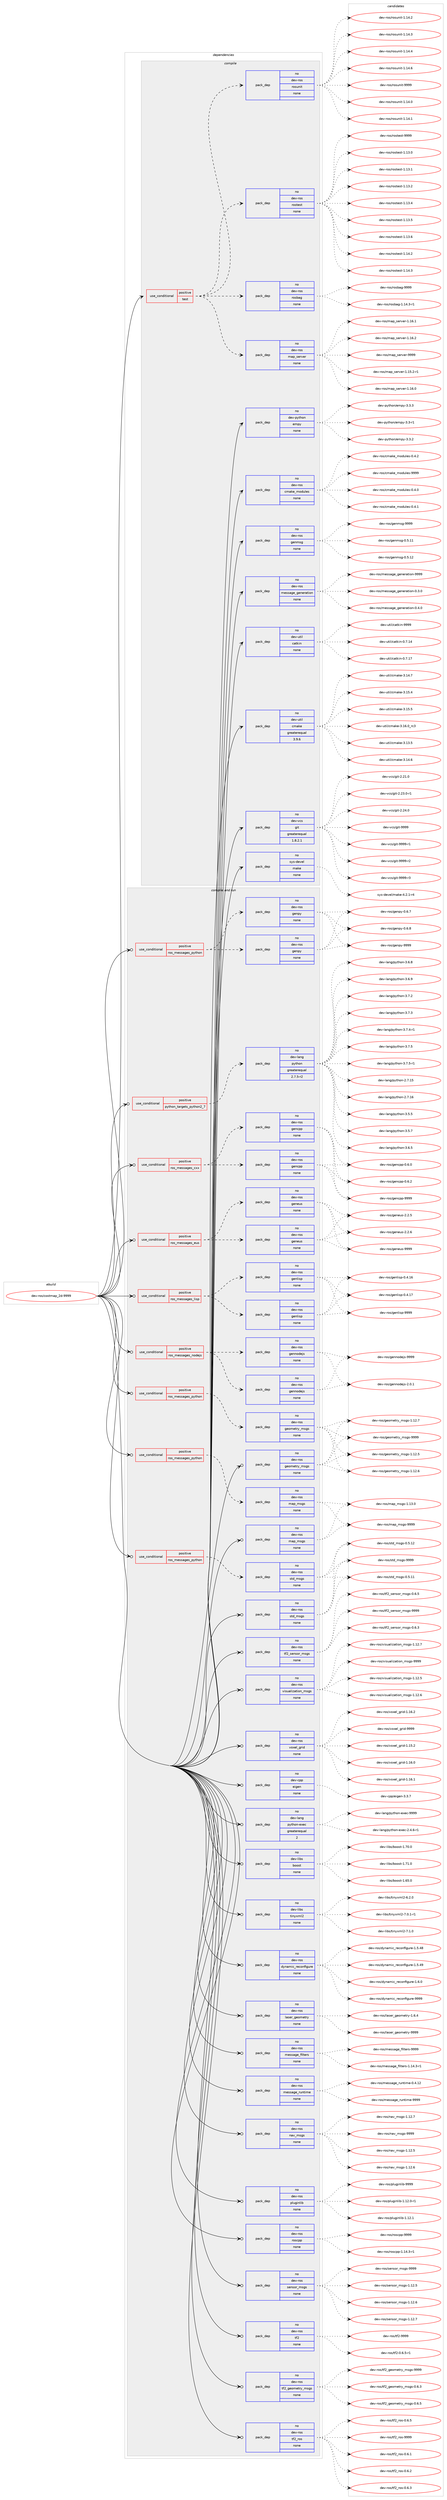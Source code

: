 digraph prolog {

# *************
# Graph options
# *************

newrank=true;
concentrate=true;
compound=true;
graph [rankdir=LR,fontname=Helvetica,fontsize=10,ranksep=1.5];#, ranksep=2.5, nodesep=0.2];
edge  [arrowhead=vee];
node  [fontname=Helvetica,fontsize=10];

# **********
# The ebuild
# **********

subgraph cluster_leftcol {
color=gray;
rank=same;
label=<<i>ebuild</i>>;
id [label="dev-ros/costmap_2d-9999", color=red, width=4, href="../dev-ros/costmap_2d-9999.svg"];
}

# ****************
# The dependencies
# ****************

subgraph cluster_midcol {
color=gray;
label=<<i>dependencies</i>>;
subgraph cluster_compile {
fillcolor="#eeeeee";
style=filled;
label=<<i>compile</i>>;
subgraph cond153012 {
dependency650586 [label=<<TABLE BORDER="0" CELLBORDER="1" CELLSPACING="0" CELLPADDING="4"><TR><TD ROWSPAN="3" CELLPADDING="10">use_conditional</TD></TR><TR><TD>positive</TD></TR><TR><TD>test</TD></TR></TABLE>>, shape=none, color=red];
subgraph pack485668 {
dependency650587 [label=<<TABLE BORDER="0" CELLBORDER="1" CELLSPACING="0" CELLPADDING="4" WIDTH="220"><TR><TD ROWSPAN="6" CELLPADDING="30">pack_dep</TD></TR><TR><TD WIDTH="110">no</TD></TR><TR><TD>dev-ros</TD></TR><TR><TD>map_server</TD></TR><TR><TD>none</TD></TR><TR><TD></TD></TR></TABLE>>, shape=none, color=blue];
}
dependency650586:e -> dependency650587:w [weight=20,style="dashed",arrowhead="vee"];
subgraph pack485669 {
dependency650588 [label=<<TABLE BORDER="0" CELLBORDER="1" CELLSPACING="0" CELLPADDING="4" WIDTH="220"><TR><TD ROWSPAN="6" CELLPADDING="30">pack_dep</TD></TR><TR><TD WIDTH="110">no</TD></TR><TR><TD>dev-ros</TD></TR><TR><TD>rosbag</TD></TR><TR><TD>none</TD></TR><TR><TD></TD></TR></TABLE>>, shape=none, color=blue];
}
dependency650586:e -> dependency650588:w [weight=20,style="dashed",arrowhead="vee"];
subgraph pack485670 {
dependency650589 [label=<<TABLE BORDER="0" CELLBORDER="1" CELLSPACING="0" CELLPADDING="4" WIDTH="220"><TR><TD ROWSPAN="6" CELLPADDING="30">pack_dep</TD></TR><TR><TD WIDTH="110">no</TD></TR><TR><TD>dev-ros</TD></TR><TR><TD>rostest</TD></TR><TR><TD>none</TD></TR><TR><TD></TD></TR></TABLE>>, shape=none, color=blue];
}
dependency650586:e -> dependency650589:w [weight=20,style="dashed",arrowhead="vee"];
subgraph pack485671 {
dependency650590 [label=<<TABLE BORDER="0" CELLBORDER="1" CELLSPACING="0" CELLPADDING="4" WIDTH="220"><TR><TD ROWSPAN="6" CELLPADDING="30">pack_dep</TD></TR><TR><TD WIDTH="110">no</TD></TR><TR><TD>dev-ros</TD></TR><TR><TD>rosunit</TD></TR><TR><TD>none</TD></TR><TR><TD></TD></TR></TABLE>>, shape=none, color=blue];
}
dependency650586:e -> dependency650590:w [weight=20,style="dashed",arrowhead="vee"];
}
id:e -> dependency650586:w [weight=20,style="solid",arrowhead="vee"];
subgraph pack485672 {
dependency650591 [label=<<TABLE BORDER="0" CELLBORDER="1" CELLSPACING="0" CELLPADDING="4" WIDTH="220"><TR><TD ROWSPAN="6" CELLPADDING="30">pack_dep</TD></TR><TR><TD WIDTH="110">no</TD></TR><TR><TD>dev-python</TD></TR><TR><TD>empy</TD></TR><TR><TD>none</TD></TR><TR><TD></TD></TR></TABLE>>, shape=none, color=blue];
}
id:e -> dependency650591:w [weight=20,style="solid",arrowhead="vee"];
subgraph pack485673 {
dependency650592 [label=<<TABLE BORDER="0" CELLBORDER="1" CELLSPACING="0" CELLPADDING="4" WIDTH="220"><TR><TD ROWSPAN="6" CELLPADDING="30">pack_dep</TD></TR><TR><TD WIDTH="110">no</TD></TR><TR><TD>dev-ros</TD></TR><TR><TD>cmake_modules</TD></TR><TR><TD>none</TD></TR><TR><TD></TD></TR></TABLE>>, shape=none, color=blue];
}
id:e -> dependency650592:w [weight=20,style="solid",arrowhead="vee"];
subgraph pack485674 {
dependency650593 [label=<<TABLE BORDER="0" CELLBORDER="1" CELLSPACING="0" CELLPADDING="4" WIDTH="220"><TR><TD ROWSPAN="6" CELLPADDING="30">pack_dep</TD></TR><TR><TD WIDTH="110">no</TD></TR><TR><TD>dev-ros</TD></TR><TR><TD>genmsg</TD></TR><TR><TD>none</TD></TR><TR><TD></TD></TR></TABLE>>, shape=none, color=blue];
}
id:e -> dependency650593:w [weight=20,style="solid",arrowhead="vee"];
subgraph pack485675 {
dependency650594 [label=<<TABLE BORDER="0" CELLBORDER="1" CELLSPACING="0" CELLPADDING="4" WIDTH="220"><TR><TD ROWSPAN="6" CELLPADDING="30">pack_dep</TD></TR><TR><TD WIDTH="110">no</TD></TR><TR><TD>dev-ros</TD></TR><TR><TD>message_generation</TD></TR><TR><TD>none</TD></TR><TR><TD></TD></TR></TABLE>>, shape=none, color=blue];
}
id:e -> dependency650594:w [weight=20,style="solid",arrowhead="vee"];
subgraph pack485676 {
dependency650595 [label=<<TABLE BORDER="0" CELLBORDER="1" CELLSPACING="0" CELLPADDING="4" WIDTH="220"><TR><TD ROWSPAN="6" CELLPADDING="30">pack_dep</TD></TR><TR><TD WIDTH="110">no</TD></TR><TR><TD>dev-util</TD></TR><TR><TD>catkin</TD></TR><TR><TD>none</TD></TR><TR><TD></TD></TR></TABLE>>, shape=none, color=blue];
}
id:e -> dependency650595:w [weight=20,style="solid",arrowhead="vee"];
subgraph pack485677 {
dependency650596 [label=<<TABLE BORDER="0" CELLBORDER="1" CELLSPACING="0" CELLPADDING="4" WIDTH="220"><TR><TD ROWSPAN="6" CELLPADDING="30">pack_dep</TD></TR><TR><TD WIDTH="110">no</TD></TR><TR><TD>dev-util</TD></TR><TR><TD>cmake</TD></TR><TR><TD>greaterequal</TD></TR><TR><TD>3.9.6</TD></TR></TABLE>>, shape=none, color=blue];
}
id:e -> dependency650596:w [weight=20,style="solid",arrowhead="vee"];
subgraph pack485678 {
dependency650597 [label=<<TABLE BORDER="0" CELLBORDER="1" CELLSPACING="0" CELLPADDING="4" WIDTH="220"><TR><TD ROWSPAN="6" CELLPADDING="30">pack_dep</TD></TR><TR><TD WIDTH="110">no</TD></TR><TR><TD>dev-vcs</TD></TR><TR><TD>git</TD></TR><TR><TD>greaterequal</TD></TR><TR><TD>1.8.2.1</TD></TR></TABLE>>, shape=none, color=blue];
}
id:e -> dependency650597:w [weight=20,style="solid",arrowhead="vee"];
subgraph pack485679 {
dependency650598 [label=<<TABLE BORDER="0" CELLBORDER="1" CELLSPACING="0" CELLPADDING="4" WIDTH="220"><TR><TD ROWSPAN="6" CELLPADDING="30">pack_dep</TD></TR><TR><TD WIDTH="110">no</TD></TR><TR><TD>sys-devel</TD></TR><TR><TD>make</TD></TR><TR><TD>none</TD></TR><TR><TD></TD></TR></TABLE>>, shape=none, color=blue];
}
id:e -> dependency650598:w [weight=20,style="solid",arrowhead="vee"];
}
subgraph cluster_compileandrun {
fillcolor="#eeeeee";
style=filled;
label=<<i>compile and run</i>>;
subgraph cond153013 {
dependency650599 [label=<<TABLE BORDER="0" CELLBORDER="1" CELLSPACING="0" CELLPADDING="4"><TR><TD ROWSPAN="3" CELLPADDING="10">use_conditional</TD></TR><TR><TD>positive</TD></TR><TR><TD>python_targets_python2_7</TD></TR></TABLE>>, shape=none, color=red];
subgraph pack485680 {
dependency650600 [label=<<TABLE BORDER="0" CELLBORDER="1" CELLSPACING="0" CELLPADDING="4" WIDTH="220"><TR><TD ROWSPAN="6" CELLPADDING="30">pack_dep</TD></TR><TR><TD WIDTH="110">no</TD></TR><TR><TD>dev-lang</TD></TR><TR><TD>python</TD></TR><TR><TD>greaterequal</TD></TR><TR><TD>2.7.5-r2</TD></TR></TABLE>>, shape=none, color=blue];
}
dependency650599:e -> dependency650600:w [weight=20,style="dashed",arrowhead="vee"];
}
id:e -> dependency650599:w [weight=20,style="solid",arrowhead="odotvee"];
subgraph cond153014 {
dependency650601 [label=<<TABLE BORDER="0" CELLBORDER="1" CELLSPACING="0" CELLPADDING="4"><TR><TD ROWSPAN="3" CELLPADDING="10">use_conditional</TD></TR><TR><TD>positive</TD></TR><TR><TD>ros_messages_cxx</TD></TR></TABLE>>, shape=none, color=red];
subgraph pack485681 {
dependency650602 [label=<<TABLE BORDER="0" CELLBORDER="1" CELLSPACING="0" CELLPADDING="4" WIDTH="220"><TR><TD ROWSPAN="6" CELLPADDING="30">pack_dep</TD></TR><TR><TD WIDTH="110">no</TD></TR><TR><TD>dev-ros</TD></TR><TR><TD>gencpp</TD></TR><TR><TD>none</TD></TR><TR><TD></TD></TR></TABLE>>, shape=none, color=blue];
}
dependency650601:e -> dependency650602:w [weight=20,style="dashed",arrowhead="vee"];
subgraph pack485682 {
dependency650603 [label=<<TABLE BORDER="0" CELLBORDER="1" CELLSPACING="0" CELLPADDING="4" WIDTH="220"><TR><TD ROWSPAN="6" CELLPADDING="30">pack_dep</TD></TR><TR><TD WIDTH="110">no</TD></TR><TR><TD>dev-ros</TD></TR><TR><TD>gencpp</TD></TR><TR><TD>none</TD></TR><TR><TD></TD></TR></TABLE>>, shape=none, color=blue];
}
dependency650601:e -> dependency650603:w [weight=20,style="dashed",arrowhead="vee"];
}
id:e -> dependency650601:w [weight=20,style="solid",arrowhead="odotvee"];
subgraph cond153015 {
dependency650604 [label=<<TABLE BORDER="0" CELLBORDER="1" CELLSPACING="0" CELLPADDING="4"><TR><TD ROWSPAN="3" CELLPADDING="10">use_conditional</TD></TR><TR><TD>positive</TD></TR><TR><TD>ros_messages_eus</TD></TR></TABLE>>, shape=none, color=red];
subgraph pack485683 {
dependency650605 [label=<<TABLE BORDER="0" CELLBORDER="1" CELLSPACING="0" CELLPADDING="4" WIDTH="220"><TR><TD ROWSPAN="6" CELLPADDING="30">pack_dep</TD></TR><TR><TD WIDTH="110">no</TD></TR><TR><TD>dev-ros</TD></TR><TR><TD>geneus</TD></TR><TR><TD>none</TD></TR><TR><TD></TD></TR></TABLE>>, shape=none, color=blue];
}
dependency650604:e -> dependency650605:w [weight=20,style="dashed",arrowhead="vee"];
subgraph pack485684 {
dependency650606 [label=<<TABLE BORDER="0" CELLBORDER="1" CELLSPACING="0" CELLPADDING="4" WIDTH="220"><TR><TD ROWSPAN="6" CELLPADDING="30">pack_dep</TD></TR><TR><TD WIDTH="110">no</TD></TR><TR><TD>dev-ros</TD></TR><TR><TD>geneus</TD></TR><TR><TD>none</TD></TR><TR><TD></TD></TR></TABLE>>, shape=none, color=blue];
}
dependency650604:e -> dependency650606:w [weight=20,style="dashed",arrowhead="vee"];
}
id:e -> dependency650604:w [weight=20,style="solid",arrowhead="odotvee"];
subgraph cond153016 {
dependency650607 [label=<<TABLE BORDER="0" CELLBORDER="1" CELLSPACING="0" CELLPADDING="4"><TR><TD ROWSPAN="3" CELLPADDING="10">use_conditional</TD></TR><TR><TD>positive</TD></TR><TR><TD>ros_messages_lisp</TD></TR></TABLE>>, shape=none, color=red];
subgraph pack485685 {
dependency650608 [label=<<TABLE BORDER="0" CELLBORDER="1" CELLSPACING="0" CELLPADDING="4" WIDTH="220"><TR><TD ROWSPAN="6" CELLPADDING="30">pack_dep</TD></TR><TR><TD WIDTH="110">no</TD></TR><TR><TD>dev-ros</TD></TR><TR><TD>genlisp</TD></TR><TR><TD>none</TD></TR><TR><TD></TD></TR></TABLE>>, shape=none, color=blue];
}
dependency650607:e -> dependency650608:w [weight=20,style="dashed",arrowhead="vee"];
subgraph pack485686 {
dependency650609 [label=<<TABLE BORDER="0" CELLBORDER="1" CELLSPACING="0" CELLPADDING="4" WIDTH="220"><TR><TD ROWSPAN="6" CELLPADDING="30">pack_dep</TD></TR><TR><TD WIDTH="110">no</TD></TR><TR><TD>dev-ros</TD></TR><TR><TD>genlisp</TD></TR><TR><TD>none</TD></TR><TR><TD></TD></TR></TABLE>>, shape=none, color=blue];
}
dependency650607:e -> dependency650609:w [weight=20,style="dashed",arrowhead="vee"];
}
id:e -> dependency650607:w [weight=20,style="solid",arrowhead="odotvee"];
subgraph cond153017 {
dependency650610 [label=<<TABLE BORDER="0" CELLBORDER="1" CELLSPACING="0" CELLPADDING="4"><TR><TD ROWSPAN="3" CELLPADDING="10">use_conditional</TD></TR><TR><TD>positive</TD></TR><TR><TD>ros_messages_nodejs</TD></TR></TABLE>>, shape=none, color=red];
subgraph pack485687 {
dependency650611 [label=<<TABLE BORDER="0" CELLBORDER="1" CELLSPACING="0" CELLPADDING="4" WIDTH="220"><TR><TD ROWSPAN="6" CELLPADDING="30">pack_dep</TD></TR><TR><TD WIDTH="110">no</TD></TR><TR><TD>dev-ros</TD></TR><TR><TD>gennodejs</TD></TR><TR><TD>none</TD></TR><TR><TD></TD></TR></TABLE>>, shape=none, color=blue];
}
dependency650610:e -> dependency650611:w [weight=20,style="dashed",arrowhead="vee"];
subgraph pack485688 {
dependency650612 [label=<<TABLE BORDER="0" CELLBORDER="1" CELLSPACING="0" CELLPADDING="4" WIDTH="220"><TR><TD ROWSPAN="6" CELLPADDING="30">pack_dep</TD></TR><TR><TD WIDTH="110">no</TD></TR><TR><TD>dev-ros</TD></TR><TR><TD>gennodejs</TD></TR><TR><TD>none</TD></TR><TR><TD></TD></TR></TABLE>>, shape=none, color=blue];
}
dependency650610:e -> dependency650612:w [weight=20,style="dashed",arrowhead="vee"];
}
id:e -> dependency650610:w [weight=20,style="solid",arrowhead="odotvee"];
subgraph cond153018 {
dependency650613 [label=<<TABLE BORDER="0" CELLBORDER="1" CELLSPACING="0" CELLPADDING="4"><TR><TD ROWSPAN="3" CELLPADDING="10">use_conditional</TD></TR><TR><TD>positive</TD></TR><TR><TD>ros_messages_python</TD></TR></TABLE>>, shape=none, color=red];
subgraph pack485689 {
dependency650614 [label=<<TABLE BORDER="0" CELLBORDER="1" CELLSPACING="0" CELLPADDING="4" WIDTH="220"><TR><TD ROWSPAN="6" CELLPADDING="30">pack_dep</TD></TR><TR><TD WIDTH="110">no</TD></TR><TR><TD>dev-ros</TD></TR><TR><TD>genpy</TD></TR><TR><TD>none</TD></TR><TR><TD></TD></TR></TABLE>>, shape=none, color=blue];
}
dependency650613:e -> dependency650614:w [weight=20,style="dashed",arrowhead="vee"];
subgraph pack485690 {
dependency650615 [label=<<TABLE BORDER="0" CELLBORDER="1" CELLSPACING="0" CELLPADDING="4" WIDTH="220"><TR><TD ROWSPAN="6" CELLPADDING="30">pack_dep</TD></TR><TR><TD WIDTH="110">no</TD></TR><TR><TD>dev-ros</TD></TR><TR><TD>genpy</TD></TR><TR><TD>none</TD></TR><TR><TD></TD></TR></TABLE>>, shape=none, color=blue];
}
dependency650613:e -> dependency650615:w [weight=20,style="dashed",arrowhead="vee"];
}
id:e -> dependency650613:w [weight=20,style="solid",arrowhead="odotvee"];
subgraph cond153019 {
dependency650616 [label=<<TABLE BORDER="0" CELLBORDER="1" CELLSPACING="0" CELLPADDING="4"><TR><TD ROWSPAN="3" CELLPADDING="10">use_conditional</TD></TR><TR><TD>positive</TD></TR><TR><TD>ros_messages_python</TD></TR></TABLE>>, shape=none, color=red];
subgraph pack485691 {
dependency650617 [label=<<TABLE BORDER="0" CELLBORDER="1" CELLSPACING="0" CELLPADDING="4" WIDTH="220"><TR><TD ROWSPAN="6" CELLPADDING="30">pack_dep</TD></TR><TR><TD WIDTH="110">no</TD></TR><TR><TD>dev-ros</TD></TR><TR><TD>geometry_msgs</TD></TR><TR><TD>none</TD></TR><TR><TD></TD></TR></TABLE>>, shape=none, color=blue];
}
dependency650616:e -> dependency650617:w [weight=20,style="dashed",arrowhead="vee"];
}
id:e -> dependency650616:w [weight=20,style="solid",arrowhead="odotvee"];
subgraph cond153020 {
dependency650618 [label=<<TABLE BORDER="0" CELLBORDER="1" CELLSPACING="0" CELLPADDING="4"><TR><TD ROWSPAN="3" CELLPADDING="10">use_conditional</TD></TR><TR><TD>positive</TD></TR><TR><TD>ros_messages_python</TD></TR></TABLE>>, shape=none, color=red];
subgraph pack485692 {
dependency650619 [label=<<TABLE BORDER="0" CELLBORDER="1" CELLSPACING="0" CELLPADDING="4" WIDTH="220"><TR><TD ROWSPAN="6" CELLPADDING="30">pack_dep</TD></TR><TR><TD WIDTH="110">no</TD></TR><TR><TD>dev-ros</TD></TR><TR><TD>map_msgs</TD></TR><TR><TD>none</TD></TR><TR><TD></TD></TR></TABLE>>, shape=none, color=blue];
}
dependency650618:e -> dependency650619:w [weight=20,style="dashed",arrowhead="vee"];
}
id:e -> dependency650618:w [weight=20,style="solid",arrowhead="odotvee"];
subgraph cond153021 {
dependency650620 [label=<<TABLE BORDER="0" CELLBORDER="1" CELLSPACING="0" CELLPADDING="4"><TR><TD ROWSPAN="3" CELLPADDING="10">use_conditional</TD></TR><TR><TD>positive</TD></TR><TR><TD>ros_messages_python</TD></TR></TABLE>>, shape=none, color=red];
subgraph pack485693 {
dependency650621 [label=<<TABLE BORDER="0" CELLBORDER="1" CELLSPACING="0" CELLPADDING="4" WIDTH="220"><TR><TD ROWSPAN="6" CELLPADDING="30">pack_dep</TD></TR><TR><TD WIDTH="110">no</TD></TR><TR><TD>dev-ros</TD></TR><TR><TD>std_msgs</TD></TR><TR><TD>none</TD></TR><TR><TD></TD></TR></TABLE>>, shape=none, color=blue];
}
dependency650620:e -> dependency650621:w [weight=20,style="dashed",arrowhead="vee"];
}
id:e -> dependency650620:w [weight=20,style="solid",arrowhead="odotvee"];
subgraph pack485694 {
dependency650622 [label=<<TABLE BORDER="0" CELLBORDER="1" CELLSPACING="0" CELLPADDING="4" WIDTH="220"><TR><TD ROWSPAN="6" CELLPADDING="30">pack_dep</TD></TR><TR><TD WIDTH="110">no</TD></TR><TR><TD>dev-cpp</TD></TR><TR><TD>eigen</TD></TR><TR><TD>none</TD></TR><TR><TD></TD></TR></TABLE>>, shape=none, color=blue];
}
id:e -> dependency650622:w [weight=20,style="solid",arrowhead="odotvee"];
subgraph pack485695 {
dependency650623 [label=<<TABLE BORDER="0" CELLBORDER="1" CELLSPACING="0" CELLPADDING="4" WIDTH="220"><TR><TD ROWSPAN="6" CELLPADDING="30">pack_dep</TD></TR><TR><TD WIDTH="110">no</TD></TR><TR><TD>dev-lang</TD></TR><TR><TD>python-exec</TD></TR><TR><TD>greaterequal</TD></TR><TR><TD>2</TD></TR></TABLE>>, shape=none, color=blue];
}
id:e -> dependency650623:w [weight=20,style="solid",arrowhead="odotvee"];
subgraph pack485696 {
dependency650624 [label=<<TABLE BORDER="0" CELLBORDER="1" CELLSPACING="0" CELLPADDING="4" WIDTH="220"><TR><TD ROWSPAN="6" CELLPADDING="30">pack_dep</TD></TR><TR><TD WIDTH="110">no</TD></TR><TR><TD>dev-libs</TD></TR><TR><TD>boost</TD></TR><TR><TD>none</TD></TR><TR><TD></TD></TR></TABLE>>, shape=none, color=blue];
}
id:e -> dependency650624:w [weight=20,style="solid",arrowhead="odotvee"];
subgraph pack485697 {
dependency650625 [label=<<TABLE BORDER="0" CELLBORDER="1" CELLSPACING="0" CELLPADDING="4" WIDTH="220"><TR><TD ROWSPAN="6" CELLPADDING="30">pack_dep</TD></TR><TR><TD WIDTH="110">no</TD></TR><TR><TD>dev-libs</TD></TR><TR><TD>tinyxml2</TD></TR><TR><TD>none</TD></TR><TR><TD></TD></TR></TABLE>>, shape=none, color=blue];
}
id:e -> dependency650625:w [weight=20,style="solid",arrowhead="odotvee"];
subgraph pack485698 {
dependency650626 [label=<<TABLE BORDER="0" CELLBORDER="1" CELLSPACING="0" CELLPADDING="4" WIDTH="220"><TR><TD ROWSPAN="6" CELLPADDING="30">pack_dep</TD></TR><TR><TD WIDTH="110">no</TD></TR><TR><TD>dev-ros</TD></TR><TR><TD>dynamic_reconfigure</TD></TR><TR><TD>none</TD></TR><TR><TD></TD></TR></TABLE>>, shape=none, color=blue];
}
id:e -> dependency650626:w [weight=20,style="solid",arrowhead="odotvee"];
subgraph pack485699 {
dependency650627 [label=<<TABLE BORDER="0" CELLBORDER="1" CELLSPACING="0" CELLPADDING="4" WIDTH="220"><TR><TD ROWSPAN="6" CELLPADDING="30">pack_dep</TD></TR><TR><TD WIDTH="110">no</TD></TR><TR><TD>dev-ros</TD></TR><TR><TD>geometry_msgs</TD></TR><TR><TD>none</TD></TR><TR><TD></TD></TR></TABLE>>, shape=none, color=blue];
}
id:e -> dependency650627:w [weight=20,style="solid",arrowhead="odotvee"];
subgraph pack485700 {
dependency650628 [label=<<TABLE BORDER="0" CELLBORDER="1" CELLSPACING="0" CELLPADDING="4" WIDTH="220"><TR><TD ROWSPAN="6" CELLPADDING="30">pack_dep</TD></TR><TR><TD WIDTH="110">no</TD></TR><TR><TD>dev-ros</TD></TR><TR><TD>laser_geometry</TD></TR><TR><TD>none</TD></TR><TR><TD></TD></TR></TABLE>>, shape=none, color=blue];
}
id:e -> dependency650628:w [weight=20,style="solid",arrowhead="odotvee"];
subgraph pack485701 {
dependency650629 [label=<<TABLE BORDER="0" CELLBORDER="1" CELLSPACING="0" CELLPADDING="4" WIDTH="220"><TR><TD ROWSPAN="6" CELLPADDING="30">pack_dep</TD></TR><TR><TD WIDTH="110">no</TD></TR><TR><TD>dev-ros</TD></TR><TR><TD>map_msgs</TD></TR><TR><TD>none</TD></TR><TR><TD></TD></TR></TABLE>>, shape=none, color=blue];
}
id:e -> dependency650629:w [weight=20,style="solid",arrowhead="odotvee"];
subgraph pack485702 {
dependency650630 [label=<<TABLE BORDER="0" CELLBORDER="1" CELLSPACING="0" CELLPADDING="4" WIDTH="220"><TR><TD ROWSPAN="6" CELLPADDING="30">pack_dep</TD></TR><TR><TD WIDTH="110">no</TD></TR><TR><TD>dev-ros</TD></TR><TR><TD>message_filters</TD></TR><TR><TD>none</TD></TR><TR><TD></TD></TR></TABLE>>, shape=none, color=blue];
}
id:e -> dependency650630:w [weight=20,style="solid",arrowhead="odotvee"];
subgraph pack485703 {
dependency650631 [label=<<TABLE BORDER="0" CELLBORDER="1" CELLSPACING="0" CELLPADDING="4" WIDTH="220"><TR><TD ROWSPAN="6" CELLPADDING="30">pack_dep</TD></TR><TR><TD WIDTH="110">no</TD></TR><TR><TD>dev-ros</TD></TR><TR><TD>message_runtime</TD></TR><TR><TD>none</TD></TR><TR><TD></TD></TR></TABLE>>, shape=none, color=blue];
}
id:e -> dependency650631:w [weight=20,style="solid",arrowhead="odotvee"];
subgraph pack485704 {
dependency650632 [label=<<TABLE BORDER="0" CELLBORDER="1" CELLSPACING="0" CELLPADDING="4" WIDTH="220"><TR><TD ROWSPAN="6" CELLPADDING="30">pack_dep</TD></TR><TR><TD WIDTH="110">no</TD></TR><TR><TD>dev-ros</TD></TR><TR><TD>nav_msgs</TD></TR><TR><TD>none</TD></TR><TR><TD></TD></TR></TABLE>>, shape=none, color=blue];
}
id:e -> dependency650632:w [weight=20,style="solid",arrowhead="odotvee"];
subgraph pack485705 {
dependency650633 [label=<<TABLE BORDER="0" CELLBORDER="1" CELLSPACING="0" CELLPADDING="4" WIDTH="220"><TR><TD ROWSPAN="6" CELLPADDING="30">pack_dep</TD></TR><TR><TD WIDTH="110">no</TD></TR><TR><TD>dev-ros</TD></TR><TR><TD>pluginlib</TD></TR><TR><TD>none</TD></TR><TR><TD></TD></TR></TABLE>>, shape=none, color=blue];
}
id:e -> dependency650633:w [weight=20,style="solid",arrowhead="odotvee"];
subgraph pack485706 {
dependency650634 [label=<<TABLE BORDER="0" CELLBORDER="1" CELLSPACING="0" CELLPADDING="4" WIDTH="220"><TR><TD ROWSPAN="6" CELLPADDING="30">pack_dep</TD></TR><TR><TD WIDTH="110">no</TD></TR><TR><TD>dev-ros</TD></TR><TR><TD>roscpp</TD></TR><TR><TD>none</TD></TR><TR><TD></TD></TR></TABLE>>, shape=none, color=blue];
}
id:e -> dependency650634:w [weight=20,style="solid",arrowhead="odotvee"];
subgraph pack485707 {
dependency650635 [label=<<TABLE BORDER="0" CELLBORDER="1" CELLSPACING="0" CELLPADDING="4" WIDTH="220"><TR><TD ROWSPAN="6" CELLPADDING="30">pack_dep</TD></TR><TR><TD WIDTH="110">no</TD></TR><TR><TD>dev-ros</TD></TR><TR><TD>sensor_msgs</TD></TR><TR><TD>none</TD></TR><TR><TD></TD></TR></TABLE>>, shape=none, color=blue];
}
id:e -> dependency650635:w [weight=20,style="solid",arrowhead="odotvee"];
subgraph pack485708 {
dependency650636 [label=<<TABLE BORDER="0" CELLBORDER="1" CELLSPACING="0" CELLPADDING="4" WIDTH="220"><TR><TD ROWSPAN="6" CELLPADDING="30">pack_dep</TD></TR><TR><TD WIDTH="110">no</TD></TR><TR><TD>dev-ros</TD></TR><TR><TD>std_msgs</TD></TR><TR><TD>none</TD></TR><TR><TD></TD></TR></TABLE>>, shape=none, color=blue];
}
id:e -> dependency650636:w [weight=20,style="solid",arrowhead="odotvee"];
subgraph pack485709 {
dependency650637 [label=<<TABLE BORDER="0" CELLBORDER="1" CELLSPACING="0" CELLPADDING="4" WIDTH="220"><TR><TD ROWSPAN="6" CELLPADDING="30">pack_dep</TD></TR><TR><TD WIDTH="110">no</TD></TR><TR><TD>dev-ros</TD></TR><TR><TD>tf2</TD></TR><TR><TD>none</TD></TR><TR><TD></TD></TR></TABLE>>, shape=none, color=blue];
}
id:e -> dependency650637:w [weight=20,style="solid",arrowhead="odotvee"];
subgraph pack485710 {
dependency650638 [label=<<TABLE BORDER="0" CELLBORDER="1" CELLSPACING="0" CELLPADDING="4" WIDTH="220"><TR><TD ROWSPAN="6" CELLPADDING="30">pack_dep</TD></TR><TR><TD WIDTH="110">no</TD></TR><TR><TD>dev-ros</TD></TR><TR><TD>tf2_geometry_msgs</TD></TR><TR><TD>none</TD></TR><TR><TD></TD></TR></TABLE>>, shape=none, color=blue];
}
id:e -> dependency650638:w [weight=20,style="solid",arrowhead="odotvee"];
subgraph pack485711 {
dependency650639 [label=<<TABLE BORDER="0" CELLBORDER="1" CELLSPACING="0" CELLPADDING="4" WIDTH="220"><TR><TD ROWSPAN="6" CELLPADDING="30">pack_dep</TD></TR><TR><TD WIDTH="110">no</TD></TR><TR><TD>dev-ros</TD></TR><TR><TD>tf2_ros</TD></TR><TR><TD>none</TD></TR><TR><TD></TD></TR></TABLE>>, shape=none, color=blue];
}
id:e -> dependency650639:w [weight=20,style="solid",arrowhead="odotvee"];
subgraph pack485712 {
dependency650640 [label=<<TABLE BORDER="0" CELLBORDER="1" CELLSPACING="0" CELLPADDING="4" WIDTH="220"><TR><TD ROWSPAN="6" CELLPADDING="30">pack_dep</TD></TR><TR><TD WIDTH="110">no</TD></TR><TR><TD>dev-ros</TD></TR><TR><TD>tf2_sensor_msgs</TD></TR><TR><TD>none</TD></TR><TR><TD></TD></TR></TABLE>>, shape=none, color=blue];
}
id:e -> dependency650640:w [weight=20,style="solid",arrowhead="odotvee"];
subgraph pack485713 {
dependency650641 [label=<<TABLE BORDER="0" CELLBORDER="1" CELLSPACING="0" CELLPADDING="4" WIDTH="220"><TR><TD ROWSPAN="6" CELLPADDING="30">pack_dep</TD></TR><TR><TD WIDTH="110">no</TD></TR><TR><TD>dev-ros</TD></TR><TR><TD>visualization_msgs</TD></TR><TR><TD>none</TD></TR><TR><TD></TD></TR></TABLE>>, shape=none, color=blue];
}
id:e -> dependency650641:w [weight=20,style="solid",arrowhead="odotvee"];
subgraph pack485714 {
dependency650642 [label=<<TABLE BORDER="0" CELLBORDER="1" CELLSPACING="0" CELLPADDING="4" WIDTH="220"><TR><TD ROWSPAN="6" CELLPADDING="30">pack_dep</TD></TR><TR><TD WIDTH="110">no</TD></TR><TR><TD>dev-ros</TD></TR><TR><TD>voxel_grid</TD></TR><TR><TD>none</TD></TR><TR><TD></TD></TR></TABLE>>, shape=none, color=blue];
}
id:e -> dependency650642:w [weight=20,style="solid",arrowhead="odotvee"];
}
subgraph cluster_run {
fillcolor="#eeeeee";
style=filled;
label=<<i>run</i>>;
}
}

# **************
# The candidates
# **************

subgraph cluster_choices {
rank=same;
color=gray;
label=<<i>candidates</i>>;

subgraph choice485668 {
color=black;
nodesep=1;
choice10010111845114111115471099711295115101114118101114454946495346504511449 [label="dev-ros/map_server-1.15.2-r1", color=red, width=4,href="../dev-ros/map_server-1.15.2-r1.svg"];
choice1001011184511411111547109971129511510111411810111445494649544648 [label="dev-ros/map_server-1.16.0", color=red, width=4,href="../dev-ros/map_server-1.16.0.svg"];
choice1001011184511411111547109971129511510111411810111445494649544649 [label="dev-ros/map_server-1.16.1", color=red, width=4,href="../dev-ros/map_server-1.16.1.svg"];
choice1001011184511411111547109971129511510111411810111445494649544650 [label="dev-ros/map_server-1.16.2", color=red, width=4,href="../dev-ros/map_server-1.16.2.svg"];
choice100101118451141111154710997112951151011141181011144557575757 [label="dev-ros/map_server-9999", color=red, width=4,href="../dev-ros/map_server-9999.svg"];
dependency650587:e -> choice10010111845114111115471099711295115101114118101114454946495346504511449:w [style=dotted,weight="100"];
dependency650587:e -> choice1001011184511411111547109971129511510111411810111445494649544648:w [style=dotted,weight="100"];
dependency650587:e -> choice1001011184511411111547109971129511510111411810111445494649544649:w [style=dotted,weight="100"];
dependency650587:e -> choice1001011184511411111547109971129511510111411810111445494649544650:w [style=dotted,weight="100"];
dependency650587:e -> choice100101118451141111154710997112951151011141181011144557575757:w [style=dotted,weight="100"];
}
subgraph choice485669 {
color=black;
nodesep=1;
choice10010111845114111115471141111159897103454946495246514511449 [label="dev-ros/rosbag-1.14.3-r1", color=red, width=4,href="../dev-ros/rosbag-1.14.3-r1.svg"];
choice100101118451141111154711411111598971034557575757 [label="dev-ros/rosbag-9999", color=red, width=4,href="../dev-ros/rosbag-9999.svg"];
dependency650588:e -> choice10010111845114111115471141111159897103454946495246514511449:w [style=dotted,weight="100"];
dependency650588:e -> choice100101118451141111154711411111598971034557575757:w [style=dotted,weight="100"];
}
subgraph choice485670 {
color=black;
nodesep=1;
choice100101118451141111154711411111511610111511645494649514648 [label="dev-ros/rostest-1.13.0", color=red, width=4,href="../dev-ros/rostest-1.13.0.svg"];
choice100101118451141111154711411111511610111511645494649514649 [label="dev-ros/rostest-1.13.1", color=red, width=4,href="../dev-ros/rostest-1.13.1.svg"];
choice100101118451141111154711411111511610111511645494649514650 [label="dev-ros/rostest-1.13.2", color=red, width=4,href="../dev-ros/rostest-1.13.2.svg"];
choice100101118451141111154711411111511610111511645494649514652 [label="dev-ros/rostest-1.13.4", color=red, width=4,href="../dev-ros/rostest-1.13.4.svg"];
choice100101118451141111154711411111511610111511645494649514653 [label="dev-ros/rostest-1.13.5", color=red, width=4,href="../dev-ros/rostest-1.13.5.svg"];
choice100101118451141111154711411111511610111511645494649514654 [label="dev-ros/rostest-1.13.6", color=red, width=4,href="../dev-ros/rostest-1.13.6.svg"];
choice100101118451141111154711411111511610111511645494649524650 [label="dev-ros/rostest-1.14.2", color=red, width=4,href="../dev-ros/rostest-1.14.2.svg"];
choice100101118451141111154711411111511610111511645494649524651 [label="dev-ros/rostest-1.14.3", color=red, width=4,href="../dev-ros/rostest-1.14.3.svg"];
choice10010111845114111115471141111151161011151164557575757 [label="dev-ros/rostest-9999", color=red, width=4,href="../dev-ros/rostest-9999.svg"];
dependency650589:e -> choice100101118451141111154711411111511610111511645494649514648:w [style=dotted,weight="100"];
dependency650589:e -> choice100101118451141111154711411111511610111511645494649514649:w [style=dotted,weight="100"];
dependency650589:e -> choice100101118451141111154711411111511610111511645494649514650:w [style=dotted,weight="100"];
dependency650589:e -> choice100101118451141111154711411111511610111511645494649514652:w [style=dotted,weight="100"];
dependency650589:e -> choice100101118451141111154711411111511610111511645494649514653:w [style=dotted,weight="100"];
dependency650589:e -> choice100101118451141111154711411111511610111511645494649514654:w [style=dotted,weight="100"];
dependency650589:e -> choice100101118451141111154711411111511610111511645494649524650:w [style=dotted,weight="100"];
dependency650589:e -> choice100101118451141111154711411111511610111511645494649524651:w [style=dotted,weight="100"];
dependency650589:e -> choice10010111845114111115471141111151161011151164557575757:w [style=dotted,weight="100"];
}
subgraph choice485671 {
color=black;
nodesep=1;
choice100101118451141111154711411111511711010511645494649524648 [label="dev-ros/rosunit-1.14.0", color=red, width=4,href="../dev-ros/rosunit-1.14.0.svg"];
choice100101118451141111154711411111511711010511645494649524649 [label="dev-ros/rosunit-1.14.1", color=red, width=4,href="../dev-ros/rosunit-1.14.1.svg"];
choice100101118451141111154711411111511711010511645494649524650 [label="dev-ros/rosunit-1.14.2", color=red, width=4,href="../dev-ros/rosunit-1.14.2.svg"];
choice100101118451141111154711411111511711010511645494649524651 [label="dev-ros/rosunit-1.14.3", color=red, width=4,href="../dev-ros/rosunit-1.14.3.svg"];
choice100101118451141111154711411111511711010511645494649524652 [label="dev-ros/rosunit-1.14.4", color=red, width=4,href="../dev-ros/rosunit-1.14.4.svg"];
choice100101118451141111154711411111511711010511645494649524654 [label="dev-ros/rosunit-1.14.6", color=red, width=4,href="../dev-ros/rosunit-1.14.6.svg"];
choice10010111845114111115471141111151171101051164557575757 [label="dev-ros/rosunit-9999", color=red, width=4,href="../dev-ros/rosunit-9999.svg"];
dependency650590:e -> choice100101118451141111154711411111511711010511645494649524648:w [style=dotted,weight="100"];
dependency650590:e -> choice100101118451141111154711411111511711010511645494649524649:w [style=dotted,weight="100"];
dependency650590:e -> choice100101118451141111154711411111511711010511645494649524650:w [style=dotted,weight="100"];
dependency650590:e -> choice100101118451141111154711411111511711010511645494649524651:w [style=dotted,weight="100"];
dependency650590:e -> choice100101118451141111154711411111511711010511645494649524652:w [style=dotted,weight="100"];
dependency650590:e -> choice100101118451141111154711411111511711010511645494649524654:w [style=dotted,weight="100"];
dependency650590:e -> choice10010111845114111115471141111151171101051164557575757:w [style=dotted,weight="100"];
}
subgraph choice485672 {
color=black;
nodesep=1;
choice1001011184511212111610411111047101109112121455146514511449 [label="dev-python/empy-3.3-r1", color=red, width=4,href="../dev-python/empy-3.3-r1.svg"];
choice1001011184511212111610411111047101109112121455146514650 [label="dev-python/empy-3.3.2", color=red, width=4,href="../dev-python/empy-3.3.2.svg"];
choice1001011184511212111610411111047101109112121455146514651 [label="dev-python/empy-3.3.3", color=red, width=4,href="../dev-python/empy-3.3.3.svg"];
dependency650591:e -> choice1001011184511212111610411111047101109112121455146514511449:w [style=dotted,weight="100"];
dependency650591:e -> choice1001011184511212111610411111047101109112121455146514650:w [style=dotted,weight="100"];
dependency650591:e -> choice1001011184511212111610411111047101109112121455146514651:w [style=dotted,weight="100"];
}
subgraph choice485673 {
color=black;
nodesep=1;
choice1001011184511411111547991099710710195109111100117108101115454846524648 [label="dev-ros/cmake_modules-0.4.0", color=red, width=4,href="../dev-ros/cmake_modules-0.4.0.svg"];
choice1001011184511411111547991099710710195109111100117108101115454846524649 [label="dev-ros/cmake_modules-0.4.1", color=red, width=4,href="../dev-ros/cmake_modules-0.4.1.svg"];
choice1001011184511411111547991099710710195109111100117108101115454846524650 [label="dev-ros/cmake_modules-0.4.2", color=red, width=4,href="../dev-ros/cmake_modules-0.4.2.svg"];
choice10010111845114111115479910997107101951091111001171081011154557575757 [label="dev-ros/cmake_modules-9999", color=red, width=4,href="../dev-ros/cmake_modules-9999.svg"];
dependency650592:e -> choice1001011184511411111547991099710710195109111100117108101115454846524648:w [style=dotted,weight="100"];
dependency650592:e -> choice1001011184511411111547991099710710195109111100117108101115454846524649:w [style=dotted,weight="100"];
dependency650592:e -> choice1001011184511411111547991099710710195109111100117108101115454846524650:w [style=dotted,weight="100"];
dependency650592:e -> choice10010111845114111115479910997107101951091111001171081011154557575757:w [style=dotted,weight="100"];
}
subgraph choice485674 {
color=black;
nodesep=1;
choice100101118451141111154710310111010911510345484653464949 [label="dev-ros/genmsg-0.5.11", color=red, width=4,href="../dev-ros/genmsg-0.5.11.svg"];
choice100101118451141111154710310111010911510345484653464950 [label="dev-ros/genmsg-0.5.12", color=red, width=4,href="../dev-ros/genmsg-0.5.12.svg"];
choice10010111845114111115471031011101091151034557575757 [label="dev-ros/genmsg-9999", color=red, width=4,href="../dev-ros/genmsg-9999.svg"];
dependency650593:e -> choice100101118451141111154710310111010911510345484653464949:w [style=dotted,weight="100"];
dependency650593:e -> choice100101118451141111154710310111010911510345484653464950:w [style=dotted,weight="100"];
dependency650593:e -> choice10010111845114111115471031011101091151034557575757:w [style=dotted,weight="100"];
}
subgraph choice485675 {
color=black;
nodesep=1;
choice1001011184511411111547109101115115971031019510310111010111497116105111110454846514648 [label="dev-ros/message_generation-0.3.0", color=red, width=4,href="../dev-ros/message_generation-0.3.0.svg"];
choice1001011184511411111547109101115115971031019510310111010111497116105111110454846524648 [label="dev-ros/message_generation-0.4.0", color=red, width=4,href="../dev-ros/message_generation-0.4.0.svg"];
choice10010111845114111115471091011151159710310195103101110101114971161051111104557575757 [label="dev-ros/message_generation-9999", color=red, width=4,href="../dev-ros/message_generation-9999.svg"];
dependency650594:e -> choice1001011184511411111547109101115115971031019510310111010111497116105111110454846514648:w [style=dotted,weight="100"];
dependency650594:e -> choice1001011184511411111547109101115115971031019510310111010111497116105111110454846524648:w [style=dotted,weight="100"];
dependency650594:e -> choice10010111845114111115471091011151159710310195103101110101114971161051111104557575757:w [style=dotted,weight="100"];
}
subgraph choice485676 {
color=black;
nodesep=1;
choice1001011184511711610510847999711610710511045484655464952 [label="dev-util/catkin-0.7.14", color=red, width=4,href="../dev-util/catkin-0.7.14.svg"];
choice1001011184511711610510847999711610710511045484655464955 [label="dev-util/catkin-0.7.17", color=red, width=4,href="../dev-util/catkin-0.7.17.svg"];
choice100101118451171161051084799971161071051104557575757 [label="dev-util/catkin-9999", color=red, width=4,href="../dev-util/catkin-9999.svg"];
dependency650595:e -> choice1001011184511711610510847999711610710511045484655464952:w [style=dotted,weight="100"];
dependency650595:e -> choice1001011184511711610510847999711610710511045484655464955:w [style=dotted,weight="100"];
dependency650595:e -> choice100101118451171161051084799971161071051104557575757:w [style=dotted,weight="100"];
}
subgraph choice485677 {
color=black;
nodesep=1;
choice1001011184511711610510847991099710710145514649514653 [label="dev-util/cmake-3.13.5", color=red, width=4,href="../dev-util/cmake-3.13.5.svg"];
choice1001011184511711610510847991099710710145514649524654 [label="dev-util/cmake-3.14.6", color=red, width=4,href="../dev-util/cmake-3.14.6.svg"];
choice1001011184511711610510847991099710710145514649524655 [label="dev-util/cmake-3.14.7", color=red, width=4,href="../dev-util/cmake-3.14.7.svg"];
choice1001011184511711610510847991099710710145514649534652 [label="dev-util/cmake-3.15.4", color=red, width=4,href="../dev-util/cmake-3.15.4.svg"];
choice1001011184511711610510847991099710710145514649534653 [label="dev-util/cmake-3.15.5", color=red, width=4,href="../dev-util/cmake-3.15.5.svg"];
choice1001011184511711610510847991099710710145514649544648951149951 [label="dev-util/cmake-3.16.0_rc3", color=red, width=4,href="../dev-util/cmake-3.16.0_rc3.svg"];
dependency650596:e -> choice1001011184511711610510847991099710710145514649514653:w [style=dotted,weight="100"];
dependency650596:e -> choice1001011184511711610510847991099710710145514649524654:w [style=dotted,weight="100"];
dependency650596:e -> choice1001011184511711610510847991099710710145514649524655:w [style=dotted,weight="100"];
dependency650596:e -> choice1001011184511711610510847991099710710145514649534652:w [style=dotted,weight="100"];
dependency650596:e -> choice1001011184511711610510847991099710710145514649534653:w [style=dotted,weight="100"];
dependency650596:e -> choice1001011184511711610510847991099710710145514649544648951149951:w [style=dotted,weight="100"];
}
subgraph choice485678 {
color=black;
nodesep=1;
choice10010111845118991154710310511645504650494648 [label="dev-vcs/git-2.21.0", color=red, width=4,href="../dev-vcs/git-2.21.0.svg"];
choice100101118451189911547103105116455046505146484511449 [label="dev-vcs/git-2.23.0-r1", color=red, width=4,href="../dev-vcs/git-2.23.0-r1.svg"];
choice10010111845118991154710310511645504650524648 [label="dev-vcs/git-2.24.0", color=red, width=4,href="../dev-vcs/git-2.24.0.svg"];
choice1001011184511899115471031051164557575757 [label="dev-vcs/git-9999", color=red, width=4,href="../dev-vcs/git-9999.svg"];
choice10010111845118991154710310511645575757574511449 [label="dev-vcs/git-9999-r1", color=red, width=4,href="../dev-vcs/git-9999-r1.svg"];
choice10010111845118991154710310511645575757574511450 [label="dev-vcs/git-9999-r2", color=red, width=4,href="../dev-vcs/git-9999-r2.svg"];
choice10010111845118991154710310511645575757574511451 [label="dev-vcs/git-9999-r3", color=red, width=4,href="../dev-vcs/git-9999-r3.svg"];
dependency650597:e -> choice10010111845118991154710310511645504650494648:w [style=dotted,weight="100"];
dependency650597:e -> choice100101118451189911547103105116455046505146484511449:w [style=dotted,weight="100"];
dependency650597:e -> choice10010111845118991154710310511645504650524648:w [style=dotted,weight="100"];
dependency650597:e -> choice1001011184511899115471031051164557575757:w [style=dotted,weight="100"];
dependency650597:e -> choice10010111845118991154710310511645575757574511449:w [style=dotted,weight="100"];
dependency650597:e -> choice10010111845118991154710310511645575757574511450:w [style=dotted,weight="100"];
dependency650597:e -> choice10010111845118991154710310511645575757574511451:w [style=dotted,weight="100"];
}
subgraph choice485679 {
color=black;
nodesep=1;
choice1151211154510010111810110847109971071014552465046494511452 [label="sys-devel/make-4.2.1-r4", color=red, width=4,href="../sys-devel/make-4.2.1-r4.svg"];
dependency650598:e -> choice1151211154510010111810110847109971071014552465046494511452:w [style=dotted,weight="100"];
}
subgraph choice485680 {
color=black;
nodesep=1;
choice10010111845108971101034711212111610411111045504655464953 [label="dev-lang/python-2.7.15", color=red, width=4,href="../dev-lang/python-2.7.15.svg"];
choice10010111845108971101034711212111610411111045504655464954 [label="dev-lang/python-2.7.16", color=red, width=4,href="../dev-lang/python-2.7.16.svg"];
choice100101118451089711010347112121116104111110455146534653 [label="dev-lang/python-3.5.5", color=red, width=4,href="../dev-lang/python-3.5.5.svg"];
choice100101118451089711010347112121116104111110455146534655 [label="dev-lang/python-3.5.7", color=red, width=4,href="../dev-lang/python-3.5.7.svg"];
choice100101118451089711010347112121116104111110455146544653 [label="dev-lang/python-3.6.5", color=red, width=4,href="../dev-lang/python-3.6.5.svg"];
choice100101118451089711010347112121116104111110455146544656 [label="dev-lang/python-3.6.8", color=red, width=4,href="../dev-lang/python-3.6.8.svg"];
choice100101118451089711010347112121116104111110455146544657 [label="dev-lang/python-3.6.9", color=red, width=4,href="../dev-lang/python-3.6.9.svg"];
choice100101118451089711010347112121116104111110455146554650 [label="dev-lang/python-3.7.2", color=red, width=4,href="../dev-lang/python-3.7.2.svg"];
choice100101118451089711010347112121116104111110455146554651 [label="dev-lang/python-3.7.3", color=red, width=4,href="../dev-lang/python-3.7.3.svg"];
choice1001011184510897110103471121211161041111104551465546524511449 [label="dev-lang/python-3.7.4-r1", color=red, width=4,href="../dev-lang/python-3.7.4-r1.svg"];
choice100101118451089711010347112121116104111110455146554653 [label="dev-lang/python-3.7.5", color=red, width=4,href="../dev-lang/python-3.7.5.svg"];
choice1001011184510897110103471121211161041111104551465546534511449 [label="dev-lang/python-3.7.5-r1", color=red, width=4,href="../dev-lang/python-3.7.5-r1.svg"];
dependency650600:e -> choice10010111845108971101034711212111610411111045504655464953:w [style=dotted,weight="100"];
dependency650600:e -> choice10010111845108971101034711212111610411111045504655464954:w [style=dotted,weight="100"];
dependency650600:e -> choice100101118451089711010347112121116104111110455146534653:w [style=dotted,weight="100"];
dependency650600:e -> choice100101118451089711010347112121116104111110455146534655:w [style=dotted,weight="100"];
dependency650600:e -> choice100101118451089711010347112121116104111110455146544653:w [style=dotted,weight="100"];
dependency650600:e -> choice100101118451089711010347112121116104111110455146544656:w [style=dotted,weight="100"];
dependency650600:e -> choice100101118451089711010347112121116104111110455146544657:w [style=dotted,weight="100"];
dependency650600:e -> choice100101118451089711010347112121116104111110455146554650:w [style=dotted,weight="100"];
dependency650600:e -> choice100101118451089711010347112121116104111110455146554651:w [style=dotted,weight="100"];
dependency650600:e -> choice1001011184510897110103471121211161041111104551465546524511449:w [style=dotted,weight="100"];
dependency650600:e -> choice100101118451089711010347112121116104111110455146554653:w [style=dotted,weight="100"];
dependency650600:e -> choice1001011184510897110103471121211161041111104551465546534511449:w [style=dotted,weight="100"];
}
subgraph choice485681 {
color=black;
nodesep=1;
choice100101118451141111154710310111099112112454846544648 [label="dev-ros/gencpp-0.6.0", color=red, width=4,href="../dev-ros/gencpp-0.6.0.svg"];
choice100101118451141111154710310111099112112454846544650 [label="dev-ros/gencpp-0.6.2", color=red, width=4,href="../dev-ros/gencpp-0.6.2.svg"];
choice1001011184511411111547103101110991121124557575757 [label="dev-ros/gencpp-9999", color=red, width=4,href="../dev-ros/gencpp-9999.svg"];
dependency650602:e -> choice100101118451141111154710310111099112112454846544648:w [style=dotted,weight="100"];
dependency650602:e -> choice100101118451141111154710310111099112112454846544650:w [style=dotted,weight="100"];
dependency650602:e -> choice1001011184511411111547103101110991121124557575757:w [style=dotted,weight="100"];
}
subgraph choice485682 {
color=black;
nodesep=1;
choice100101118451141111154710310111099112112454846544648 [label="dev-ros/gencpp-0.6.0", color=red, width=4,href="../dev-ros/gencpp-0.6.0.svg"];
choice100101118451141111154710310111099112112454846544650 [label="dev-ros/gencpp-0.6.2", color=red, width=4,href="../dev-ros/gencpp-0.6.2.svg"];
choice1001011184511411111547103101110991121124557575757 [label="dev-ros/gencpp-9999", color=red, width=4,href="../dev-ros/gencpp-9999.svg"];
dependency650603:e -> choice100101118451141111154710310111099112112454846544648:w [style=dotted,weight="100"];
dependency650603:e -> choice100101118451141111154710310111099112112454846544650:w [style=dotted,weight="100"];
dependency650603:e -> choice1001011184511411111547103101110991121124557575757:w [style=dotted,weight="100"];
}
subgraph choice485683 {
color=black;
nodesep=1;
choice1001011184511411111547103101110101117115455046504653 [label="dev-ros/geneus-2.2.5", color=red, width=4,href="../dev-ros/geneus-2.2.5.svg"];
choice1001011184511411111547103101110101117115455046504654 [label="dev-ros/geneus-2.2.6", color=red, width=4,href="../dev-ros/geneus-2.2.6.svg"];
choice10010111845114111115471031011101011171154557575757 [label="dev-ros/geneus-9999", color=red, width=4,href="../dev-ros/geneus-9999.svg"];
dependency650605:e -> choice1001011184511411111547103101110101117115455046504653:w [style=dotted,weight="100"];
dependency650605:e -> choice1001011184511411111547103101110101117115455046504654:w [style=dotted,weight="100"];
dependency650605:e -> choice10010111845114111115471031011101011171154557575757:w [style=dotted,weight="100"];
}
subgraph choice485684 {
color=black;
nodesep=1;
choice1001011184511411111547103101110101117115455046504653 [label="dev-ros/geneus-2.2.5", color=red, width=4,href="../dev-ros/geneus-2.2.5.svg"];
choice1001011184511411111547103101110101117115455046504654 [label="dev-ros/geneus-2.2.6", color=red, width=4,href="../dev-ros/geneus-2.2.6.svg"];
choice10010111845114111115471031011101011171154557575757 [label="dev-ros/geneus-9999", color=red, width=4,href="../dev-ros/geneus-9999.svg"];
dependency650606:e -> choice1001011184511411111547103101110101117115455046504653:w [style=dotted,weight="100"];
dependency650606:e -> choice1001011184511411111547103101110101117115455046504654:w [style=dotted,weight="100"];
dependency650606:e -> choice10010111845114111115471031011101011171154557575757:w [style=dotted,weight="100"];
}
subgraph choice485685 {
color=black;
nodesep=1;
choice100101118451141111154710310111010810511511245484652464954 [label="dev-ros/genlisp-0.4.16", color=red, width=4,href="../dev-ros/genlisp-0.4.16.svg"];
choice100101118451141111154710310111010810511511245484652464955 [label="dev-ros/genlisp-0.4.17", color=red, width=4,href="../dev-ros/genlisp-0.4.17.svg"];
choice10010111845114111115471031011101081051151124557575757 [label="dev-ros/genlisp-9999", color=red, width=4,href="../dev-ros/genlisp-9999.svg"];
dependency650608:e -> choice100101118451141111154710310111010810511511245484652464954:w [style=dotted,weight="100"];
dependency650608:e -> choice100101118451141111154710310111010810511511245484652464955:w [style=dotted,weight="100"];
dependency650608:e -> choice10010111845114111115471031011101081051151124557575757:w [style=dotted,weight="100"];
}
subgraph choice485686 {
color=black;
nodesep=1;
choice100101118451141111154710310111010810511511245484652464954 [label="dev-ros/genlisp-0.4.16", color=red, width=4,href="../dev-ros/genlisp-0.4.16.svg"];
choice100101118451141111154710310111010810511511245484652464955 [label="dev-ros/genlisp-0.4.17", color=red, width=4,href="../dev-ros/genlisp-0.4.17.svg"];
choice10010111845114111115471031011101081051151124557575757 [label="dev-ros/genlisp-9999", color=red, width=4,href="../dev-ros/genlisp-9999.svg"];
dependency650609:e -> choice100101118451141111154710310111010810511511245484652464954:w [style=dotted,weight="100"];
dependency650609:e -> choice100101118451141111154710310111010810511511245484652464955:w [style=dotted,weight="100"];
dependency650609:e -> choice10010111845114111115471031011101081051151124557575757:w [style=dotted,weight="100"];
}
subgraph choice485687 {
color=black;
nodesep=1;
choice1001011184511411111547103101110110111100101106115455046484649 [label="dev-ros/gennodejs-2.0.1", color=red, width=4,href="../dev-ros/gennodejs-2.0.1.svg"];
choice10010111845114111115471031011101101111001011061154557575757 [label="dev-ros/gennodejs-9999", color=red, width=4,href="../dev-ros/gennodejs-9999.svg"];
dependency650611:e -> choice1001011184511411111547103101110110111100101106115455046484649:w [style=dotted,weight="100"];
dependency650611:e -> choice10010111845114111115471031011101101111001011061154557575757:w [style=dotted,weight="100"];
}
subgraph choice485688 {
color=black;
nodesep=1;
choice1001011184511411111547103101110110111100101106115455046484649 [label="dev-ros/gennodejs-2.0.1", color=red, width=4,href="../dev-ros/gennodejs-2.0.1.svg"];
choice10010111845114111115471031011101101111001011061154557575757 [label="dev-ros/gennodejs-9999", color=red, width=4,href="../dev-ros/gennodejs-9999.svg"];
dependency650612:e -> choice1001011184511411111547103101110110111100101106115455046484649:w [style=dotted,weight="100"];
dependency650612:e -> choice10010111845114111115471031011101101111001011061154557575757:w [style=dotted,weight="100"];
}
subgraph choice485689 {
color=black;
nodesep=1;
choice1001011184511411111547103101110112121454846544655 [label="dev-ros/genpy-0.6.7", color=red, width=4,href="../dev-ros/genpy-0.6.7.svg"];
choice1001011184511411111547103101110112121454846544656 [label="dev-ros/genpy-0.6.8", color=red, width=4,href="../dev-ros/genpy-0.6.8.svg"];
choice10010111845114111115471031011101121214557575757 [label="dev-ros/genpy-9999", color=red, width=4,href="../dev-ros/genpy-9999.svg"];
dependency650614:e -> choice1001011184511411111547103101110112121454846544655:w [style=dotted,weight="100"];
dependency650614:e -> choice1001011184511411111547103101110112121454846544656:w [style=dotted,weight="100"];
dependency650614:e -> choice10010111845114111115471031011101121214557575757:w [style=dotted,weight="100"];
}
subgraph choice485690 {
color=black;
nodesep=1;
choice1001011184511411111547103101110112121454846544655 [label="dev-ros/genpy-0.6.7", color=red, width=4,href="../dev-ros/genpy-0.6.7.svg"];
choice1001011184511411111547103101110112121454846544656 [label="dev-ros/genpy-0.6.8", color=red, width=4,href="../dev-ros/genpy-0.6.8.svg"];
choice10010111845114111115471031011101121214557575757 [label="dev-ros/genpy-9999", color=red, width=4,href="../dev-ros/genpy-9999.svg"];
dependency650615:e -> choice1001011184511411111547103101110112121454846544655:w [style=dotted,weight="100"];
dependency650615:e -> choice1001011184511411111547103101110112121454846544656:w [style=dotted,weight="100"];
dependency650615:e -> choice10010111845114111115471031011101121214557575757:w [style=dotted,weight="100"];
}
subgraph choice485691 {
color=black;
nodesep=1;
choice10010111845114111115471031011111091011161141219510911510311545494649504653 [label="dev-ros/geometry_msgs-1.12.5", color=red, width=4,href="../dev-ros/geometry_msgs-1.12.5.svg"];
choice10010111845114111115471031011111091011161141219510911510311545494649504654 [label="dev-ros/geometry_msgs-1.12.6", color=red, width=4,href="../dev-ros/geometry_msgs-1.12.6.svg"];
choice10010111845114111115471031011111091011161141219510911510311545494649504655 [label="dev-ros/geometry_msgs-1.12.7", color=red, width=4,href="../dev-ros/geometry_msgs-1.12.7.svg"];
choice1001011184511411111547103101111109101116114121951091151031154557575757 [label="dev-ros/geometry_msgs-9999", color=red, width=4,href="../dev-ros/geometry_msgs-9999.svg"];
dependency650617:e -> choice10010111845114111115471031011111091011161141219510911510311545494649504653:w [style=dotted,weight="100"];
dependency650617:e -> choice10010111845114111115471031011111091011161141219510911510311545494649504654:w [style=dotted,weight="100"];
dependency650617:e -> choice10010111845114111115471031011111091011161141219510911510311545494649504655:w [style=dotted,weight="100"];
dependency650617:e -> choice1001011184511411111547103101111109101116114121951091151031154557575757:w [style=dotted,weight="100"];
}
subgraph choice485692 {
color=black;
nodesep=1;
choice1001011184511411111547109971129510911510311545494649514648 [label="dev-ros/map_msgs-1.13.0", color=red, width=4,href="../dev-ros/map_msgs-1.13.0.svg"];
choice100101118451141111154710997112951091151031154557575757 [label="dev-ros/map_msgs-9999", color=red, width=4,href="../dev-ros/map_msgs-9999.svg"];
dependency650619:e -> choice1001011184511411111547109971129510911510311545494649514648:w [style=dotted,weight="100"];
dependency650619:e -> choice100101118451141111154710997112951091151031154557575757:w [style=dotted,weight="100"];
}
subgraph choice485693 {
color=black;
nodesep=1;
choice10010111845114111115471151161009510911510311545484653464949 [label="dev-ros/std_msgs-0.5.11", color=red, width=4,href="../dev-ros/std_msgs-0.5.11.svg"];
choice10010111845114111115471151161009510911510311545484653464950 [label="dev-ros/std_msgs-0.5.12", color=red, width=4,href="../dev-ros/std_msgs-0.5.12.svg"];
choice1001011184511411111547115116100951091151031154557575757 [label="dev-ros/std_msgs-9999", color=red, width=4,href="../dev-ros/std_msgs-9999.svg"];
dependency650621:e -> choice10010111845114111115471151161009510911510311545484653464949:w [style=dotted,weight="100"];
dependency650621:e -> choice10010111845114111115471151161009510911510311545484653464950:w [style=dotted,weight="100"];
dependency650621:e -> choice1001011184511411111547115116100951091151031154557575757:w [style=dotted,weight="100"];
}
subgraph choice485694 {
color=black;
nodesep=1;
choice100101118459911211247101105103101110455146514655 [label="dev-cpp/eigen-3.3.7", color=red, width=4,href="../dev-cpp/eigen-3.3.7.svg"];
dependency650622:e -> choice100101118459911211247101105103101110455146514655:w [style=dotted,weight="100"];
}
subgraph choice485695 {
color=black;
nodesep=1;
choice10010111845108971101034711212111610411111045101120101994550465246544511449 [label="dev-lang/python-exec-2.4.6-r1", color=red, width=4,href="../dev-lang/python-exec-2.4.6-r1.svg"];
choice10010111845108971101034711212111610411111045101120101994557575757 [label="dev-lang/python-exec-9999", color=red, width=4,href="../dev-lang/python-exec-9999.svg"];
dependency650623:e -> choice10010111845108971101034711212111610411111045101120101994550465246544511449:w [style=dotted,weight="100"];
dependency650623:e -> choice10010111845108971101034711212111610411111045101120101994557575757:w [style=dotted,weight="100"];
}
subgraph choice485696 {
color=black;
nodesep=1;
choice1001011184510810598115479811111111511645494654534648 [label="dev-libs/boost-1.65.0", color=red, width=4,href="../dev-libs/boost-1.65.0.svg"];
choice1001011184510810598115479811111111511645494655484648 [label="dev-libs/boost-1.70.0", color=red, width=4,href="../dev-libs/boost-1.70.0.svg"];
choice1001011184510810598115479811111111511645494655494648 [label="dev-libs/boost-1.71.0", color=red, width=4,href="../dev-libs/boost-1.71.0.svg"];
dependency650624:e -> choice1001011184510810598115479811111111511645494654534648:w [style=dotted,weight="100"];
dependency650624:e -> choice1001011184510810598115479811111111511645494655484648:w [style=dotted,weight="100"];
dependency650624:e -> choice1001011184510810598115479811111111511645494655494648:w [style=dotted,weight="100"];
}
subgraph choice485697 {
color=black;
nodesep=1;
choice10010111845108105981154711610511012112010910850455446504648 [label="dev-libs/tinyxml2-6.2.0", color=red, width=4,href="../dev-libs/tinyxml2-6.2.0.svg"];
choice100101118451081059811547116105110121120109108504555464846494511449 [label="dev-libs/tinyxml2-7.0.1-r1", color=red, width=4,href="../dev-libs/tinyxml2-7.0.1-r1.svg"];
choice10010111845108105981154711610511012112010910850455546494648 [label="dev-libs/tinyxml2-7.1.0", color=red, width=4,href="../dev-libs/tinyxml2-7.1.0.svg"];
dependency650625:e -> choice10010111845108105981154711610511012112010910850455446504648:w [style=dotted,weight="100"];
dependency650625:e -> choice100101118451081059811547116105110121120109108504555464846494511449:w [style=dotted,weight="100"];
dependency650625:e -> choice10010111845108105981154711610511012112010910850455546494648:w [style=dotted,weight="100"];
}
subgraph choice485698 {
color=black;
nodesep=1;
choice10010111845114111115471001211109710910599951141019911111010210510311711410145494653465256 [label="dev-ros/dynamic_reconfigure-1.5.48", color=red, width=4,href="../dev-ros/dynamic_reconfigure-1.5.48.svg"];
choice10010111845114111115471001211109710910599951141019911111010210510311711410145494653465257 [label="dev-ros/dynamic_reconfigure-1.5.49", color=red, width=4,href="../dev-ros/dynamic_reconfigure-1.5.49.svg"];
choice100101118451141111154710012111097109105999511410199111110102105103117114101454946544648 [label="dev-ros/dynamic_reconfigure-1.6.0", color=red, width=4,href="../dev-ros/dynamic_reconfigure-1.6.0.svg"];
choice1001011184511411111547100121110971091059995114101991111101021051031171141014557575757 [label="dev-ros/dynamic_reconfigure-9999", color=red, width=4,href="../dev-ros/dynamic_reconfigure-9999.svg"];
dependency650626:e -> choice10010111845114111115471001211109710910599951141019911111010210510311711410145494653465256:w [style=dotted,weight="100"];
dependency650626:e -> choice10010111845114111115471001211109710910599951141019911111010210510311711410145494653465257:w [style=dotted,weight="100"];
dependency650626:e -> choice100101118451141111154710012111097109105999511410199111110102105103117114101454946544648:w [style=dotted,weight="100"];
dependency650626:e -> choice1001011184511411111547100121110971091059995114101991111101021051031171141014557575757:w [style=dotted,weight="100"];
}
subgraph choice485699 {
color=black;
nodesep=1;
choice10010111845114111115471031011111091011161141219510911510311545494649504653 [label="dev-ros/geometry_msgs-1.12.5", color=red, width=4,href="../dev-ros/geometry_msgs-1.12.5.svg"];
choice10010111845114111115471031011111091011161141219510911510311545494649504654 [label="dev-ros/geometry_msgs-1.12.6", color=red, width=4,href="../dev-ros/geometry_msgs-1.12.6.svg"];
choice10010111845114111115471031011111091011161141219510911510311545494649504655 [label="dev-ros/geometry_msgs-1.12.7", color=red, width=4,href="../dev-ros/geometry_msgs-1.12.7.svg"];
choice1001011184511411111547103101111109101116114121951091151031154557575757 [label="dev-ros/geometry_msgs-9999", color=red, width=4,href="../dev-ros/geometry_msgs-9999.svg"];
dependency650627:e -> choice10010111845114111115471031011111091011161141219510911510311545494649504653:w [style=dotted,weight="100"];
dependency650627:e -> choice10010111845114111115471031011111091011161141219510911510311545494649504654:w [style=dotted,weight="100"];
dependency650627:e -> choice10010111845114111115471031011111091011161141219510911510311545494649504655:w [style=dotted,weight="100"];
dependency650627:e -> choice1001011184511411111547103101111109101116114121951091151031154557575757:w [style=dotted,weight="100"];
}
subgraph choice485700 {
color=black;
nodesep=1;
choice10010111845114111115471089711510111495103101111109101116114121454946544652 [label="dev-ros/laser_geometry-1.6.4", color=red, width=4,href="../dev-ros/laser_geometry-1.6.4.svg"];
choice100101118451141111154710897115101114951031011111091011161141214557575757 [label="dev-ros/laser_geometry-9999", color=red, width=4,href="../dev-ros/laser_geometry-9999.svg"];
dependency650628:e -> choice10010111845114111115471089711510111495103101111109101116114121454946544652:w [style=dotted,weight="100"];
dependency650628:e -> choice100101118451141111154710897115101114951031011111091011161141214557575757:w [style=dotted,weight="100"];
}
subgraph choice485701 {
color=black;
nodesep=1;
choice1001011184511411111547109971129510911510311545494649514648 [label="dev-ros/map_msgs-1.13.0", color=red, width=4,href="../dev-ros/map_msgs-1.13.0.svg"];
choice100101118451141111154710997112951091151031154557575757 [label="dev-ros/map_msgs-9999", color=red, width=4,href="../dev-ros/map_msgs-9999.svg"];
dependency650629:e -> choice1001011184511411111547109971129510911510311545494649514648:w [style=dotted,weight="100"];
dependency650629:e -> choice100101118451141111154710997112951091151031154557575757:w [style=dotted,weight="100"];
}
subgraph choice485702 {
color=black;
nodesep=1;
choice10010111845114111115471091011151159710310195102105108116101114115454946495246514511449 [label="dev-ros/message_filters-1.14.3-r1", color=red, width=4,href="../dev-ros/message_filters-1.14.3-r1.svg"];
choice100101118451141111154710910111511597103101951021051081161011141154557575757 [label="dev-ros/message_filters-9999", color=red, width=4,href="../dev-ros/message_filters-9999.svg"];
dependency650630:e -> choice10010111845114111115471091011151159710310195102105108116101114115454946495246514511449:w [style=dotted,weight="100"];
dependency650630:e -> choice100101118451141111154710910111511597103101951021051081161011141154557575757:w [style=dotted,weight="100"];
}
subgraph choice485703 {
color=black;
nodesep=1;
choice1001011184511411111547109101115115971031019511411711011610510910145484652464950 [label="dev-ros/message_runtime-0.4.12", color=red, width=4,href="../dev-ros/message_runtime-0.4.12.svg"];
choice100101118451141111154710910111511597103101951141171101161051091014557575757 [label="dev-ros/message_runtime-9999", color=red, width=4,href="../dev-ros/message_runtime-9999.svg"];
dependency650631:e -> choice1001011184511411111547109101115115971031019511411711011610510910145484652464950:w [style=dotted,weight="100"];
dependency650631:e -> choice100101118451141111154710910111511597103101951141171101161051091014557575757:w [style=dotted,weight="100"];
}
subgraph choice485704 {
color=black;
nodesep=1;
choice1001011184511411111547110971189510911510311545494649504653 [label="dev-ros/nav_msgs-1.12.5", color=red, width=4,href="../dev-ros/nav_msgs-1.12.5.svg"];
choice1001011184511411111547110971189510911510311545494649504654 [label="dev-ros/nav_msgs-1.12.6", color=red, width=4,href="../dev-ros/nav_msgs-1.12.6.svg"];
choice1001011184511411111547110971189510911510311545494649504655 [label="dev-ros/nav_msgs-1.12.7", color=red, width=4,href="../dev-ros/nav_msgs-1.12.7.svg"];
choice100101118451141111154711097118951091151031154557575757 [label="dev-ros/nav_msgs-9999", color=red, width=4,href="../dev-ros/nav_msgs-9999.svg"];
dependency650632:e -> choice1001011184511411111547110971189510911510311545494649504653:w [style=dotted,weight="100"];
dependency650632:e -> choice1001011184511411111547110971189510911510311545494649504654:w [style=dotted,weight="100"];
dependency650632:e -> choice1001011184511411111547110971189510911510311545494649504655:w [style=dotted,weight="100"];
dependency650632:e -> choice100101118451141111154711097118951091151031154557575757:w [style=dotted,weight="100"];
}
subgraph choice485705 {
color=black;
nodesep=1;
choice100101118451141111154711210811710310511010810598454946495046484511449 [label="dev-ros/pluginlib-1.12.0-r1", color=red, width=4,href="../dev-ros/pluginlib-1.12.0-r1.svg"];
choice10010111845114111115471121081171031051101081059845494649504649 [label="dev-ros/pluginlib-1.12.1", color=red, width=4,href="../dev-ros/pluginlib-1.12.1.svg"];
choice1001011184511411111547112108117103105110108105984557575757 [label="dev-ros/pluginlib-9999", color=red, width=4,href="../dev-ros/pluginlib-9999.svg"];
dependency650633:e -> choice100101118451141111154711210811710310511010810598454946495046484511449:w [style=dotted,weight="100"];
dependency650633:e -> choice10010111845114111115471121081171031051101081059845494649504649:w [style=dotted,weight="100"];
dependency650633:e -> choice1001011184511411111547112108117103105110108105984557575757:w [style=dotted,weight="100"];
}
subgraph choice485706 {
color=black;
nodesep=1;
choice100101118451141111154711411111599112112454946495246514511449 [label="dev-ros/roscpp-1.14.3-r1", color=red, width=4,href="../dev-ros/roscpp-1.14.3-r1.svg"];
choice1001011184511411111547114111115991121124557575757 [label="dev-ros/roscpp-9999", color=red, width=4,href="../dev-ros/roscpp-9999.svg"];
dependency650634:e -> choice100101118451141111154711411111599112112454946495246514511449:w [style=dotted,weight="100"];
dependency650634:e -> choice1001011184511411111547114111115991121124557575757:w [style=dotted,weight="100"];
}
subgraph choice485707 {
color=black;
nodesep=1;
choice10010111845114111115471151011101151111149510911510311545494649504653 [label="dev-ros/sensor_msgs-1.12.5", color=red, width=4,href="../dev-ros/sensor_msgs-1.12.5.svg"];
choice10010111845114111115471151011101151111149510911510311545494649504654 [label="dev-ros/sensor_msgs-1.12.6", color=red, width=4,href="../dev-ros/sensor_msgs-1.12.6.svg"];
choice10010111845114111115471151011101151111149510911510311545494649504655 [label="dev-ros/sensor_msgs-1.12.7", color=red, width=4,href="../dev-ros/sensor_msgs-1.12.7.svg"];
choice1001011184511411111547115101110115111114951091151031154557575757 [label="dev-ros/sensor_msgs-9999", color=red, width=4,href="../dev-ros/sensor_msgs-9999.svg"];
dependency650635:e -> choice10010111845114111115471151011101151111149510911510311545494649504653:w [style=dotted,weight="100"];
dependency650635:e -> choice10010111845114111115471151011101151111149510911510311545494649504654:w [style=dotted,weight="100"];
dependency650635:e -> choice10010111845114111115471151011101151111149510911510311545494649504655:w [style=dotted,weight="100"];
dependency650635:e -> choice1001011184511411111547115101110115111114951091151031154557575757:w [style=dotted,weight="100"];
}
subgraph choice485708 {
color=black;
nodesep=1;
choice10010111845114111115471151161009510911510311545484653464949 [label="dev-ros/std_msgs-0.5.11", color=red, width=4,href="../dev-ros/std_msgs-0.5.11.svg"];
choice10010111845114111115471151161009510911510311545484653464950 [label="dev-ros/std_msgs-0.5.12", color=red, width=4,href="../dev-ros/std_msgs-0.5.12.svg"];
choice1001011184511411111547115116100951091151031154557575757 [label="dev-ros/std_msgs-9999", color=red, width=4,href="../dev-ros/std_msgs-9999.svg"];
dependency650636:e -> choice10010111845114111115471151161009510911510311545484653464949:w [style=dotted,weight="100"];
dependency650636:e -> choice10010111845114111115471151161009510911510311545484653464950:w [style=dotted,weight="100"];
dependency650636:e -> choice1001011184511411111547115116100951091151031154557575757:w [style=dotted,weight="100"];
}
subgraph choice485709 {
color=black;
nodesep=1;
choice1001011184511411111547116102504548465446534511449 [label="dev-ros/tf2-0.6.5-r1", color=red, width=4,href="../dev-ros/tf2-0.6.5-r1.svg"];
choice1001011184511411111547116102504557575757 [label="dev-ros/tf2-9999", color=red, width=4,href="../dev-ros/tf2-9999.svg"];
dependency650637:e -> choice1001011184511411111547116102504548465446534511449:w [style=dotted,weight="100"];
dependency650637:e -> choice1001011184511411111547116102504557575757:w [style=dotted,weight="100"];
}
subgraph choice485710 {
color=black;
nodesep=1;
choice1001011184511411111547116102509510310111110910111611412195109115103115454846544651 [label="dev-ros/tf2_geometry_msgs-0.6.3", color=red, width=4,href="../dev-ros/tf2_geometry_msgs-0.6.3.svg"];
choice1001011184511411111547116102509510310111110910111611412195109115103115454846544653 [label="dev-ros/tf2_geometry_msgs-0.6.5", color=red, width=4,href="../dev-ros/tf2_geometry_msgs-0.6.5.svg"];
choice10010111845114111115471161025095103101111109101116114121951091151031154557575757 [label="dev-ros/tf2_geometry_msgs-9999", color=red, width=4,href="../dev-ros/tf2_geometry_msgs-9999.svg"];
dependency650638:e -> choice1001011184511411111547116102509510310111110910111611412195109115103115454846544651:w [style=dotted,weight="100"];
dependency650638:e -> choice1001011184511411111547116102509510310111110910111611412195109115103115454846544653:w [style=dotted,weight="100"];
dependency650638:e -> choice10010111845114111115471161025095103101111109101116114121951091151031154557575757:w [style=dotted,weight="100"];
}
subgraph choice485711 {
color=black;
nodesep=1;
choice10010111845114111115471161025095114111115454846544649 [label="dev-ros/tf2_ros-0.6.1", color=red, width=4,href="../dev-ros/tf2_ros-0.6.1.svg"];
choice10010111845114111115471161025095114111115454846544650 [label="dev-ros/tf2_ros-0.6.2", color=red, width=4,href="../dev-ros/tf2_ros-0.6.2.svg"];
choice10010111845114111115471161025095114111115454846544651 [label="dev-ros/tf2_ros-0.6.3", color=red, width=4,href="../dev-ros/tf2_ros-0.6.3.svg"];
choice10010111845114111115471161025095114111115454846544653 [label="dev-ros/tf2_ros-0.6.5", color=red, width=4,href="../dev-ros/tf2_ros-0.6.5.svg"];
choice100101118451141111154711610250951141111154557575757 [label="dev-ros/tf2_ros-9999", color=red, width=4,href="../dev-ros/tf2_ros-9999.svg"];
dependency650639:e -> choice10010111845114111115471161025095114111115454846544649:w [style=dotted,weight="100"];
dependency650639:e -> choice10010111845114111115471161025095114111115454846544650:w [style=dotted,weight="100"];
dependency650639:e -> choice10010111845114111115471161025095114111115454846544651:w [style=dotted,weight="100"];
dependency650639:e -> choice10010111845114111115471161025095114111115454846544653:w [style=dotted,weight="100"];
dependency650639:e -> choice100101118451141111154711610250951141111154557575757:w [style=dotted,weight="100"];
}
subgraph choice485712 {
color=black;
nodesep=1;
choice1001011184511411111547116102509511510111011511111495109115103115454846544651 [label="dev-ros/tf2_sensor_msgs-0.6.3", color=red, width=4,href="../dev-ros/tf2_sensor_msgs-0.6.3.svg"];
choice1001011184511411111547116102509511510111011511111495109115103115454846544653 [label="dev-ros/tf2_sensor_msgs-0.6.5", color=red, width=4,href="../dev-ros/tf2_sensor_msgs-0.6.5.svg"];
choice10010111845114111115471161025095115101110115111114951091151031154557575757 [label="dev-ros/tf2_sensor_msgs-9999", color=red, width=4,href="../dev-ros/tf2_sensor_msgs-9999.svg"];
dependency650640:e -> choice1001011184511411111547116102509511510111011511111495109115103115454846544651:w [style=dotted,weight="100"];
dependency650640:e -> choice1001011184511411111547116102509511510111011511111495109115103115454846544653:w [style=dotted,weight="100"];
dependency650640:e -> choice10010111845114111115471161025095115101110115111114951091151031154557575757:w [style=dotted,weight="100"];
}
subgraph choice485713 {
color=black;
nodesep=1;
choice100101118451141111154711810511511797108105122971161051111109510911510311545494649504653 [label="dev-ros/visualization_msgs-1.12.5", color=red, width=4,href="../dev-ros/visualization_msgs-1.12.5.svg"];
choice100101118451141111154711810511511797108105122971161051111109510911510311545494649504654 [label="dev-ros/visualization_msgs-1.12.6", color=red, width=4,href="../dev-ros/visualization_msgs-1.12.6.svg"];
choice100101118451141111154711810511511797108105122971161051111109510911510311545494649504655 [label="dev-ros/visualization_msgs-1.12.7", color=red, width=4,href="../dev-ros/visualization_msgs-1.12.7.svg"];
choice10010111845114111115471181051151179710810512297116105111110951091151031154557575757 [label="dev-ros/visualization_msgs-9999", color=red, width=4,href="../dev-ros/visualization_msgs-9999.svg"];
dependency650641:e -> choice100101118451141111154711810511511797108105122971161051111109510911510311545494649504653:w [style=dotted,weight="100"];
dependency650641:e -> choice100101118451141111154711810511511797108105122971161051111109510911510311545494649504654:w [style=dotted,weight="100"];
dependency650641:e -> choice100101118451141111154711810511511797108105122971161051111109510911510311545494649504655:w [style=dotted,weight="100"];
dependency650641:e -> choice10010111845114111115471181051151179710810512297116105111110951091151031154557575757:w [style=dotted,weight="100"];
}
subgraph choice485714 {
color=black;
nodesep=1;
choice10010111845114111115471181111201011089510311410510045494649534650 [label="dev-ros/voxel_grid-1.15.2", color=red, width=4,href="../dev-ros/voxel_grid-1.15.2.svg"];
choice10010111845114111115471181111201011089510311410510045494649544648 [label="dev-ros/voxel_grid-1.16.0", color=red, width=4,href="../dev-ros/voxel_grid-1.16.0.svg"];
choice10010111845114111115471181111201011089510311410510045494649544649 [label="dev-ros/voxel_grid-1.16.1", color=red, width=4,href="../dev-ros/voxel_grid-1.16.1.svg"];
choice10010111845114111115471181111201011089510311410510045494649544650 [label="dev-ros/voxel_grid-1.16.2", color=red, width=4,href="../dev-ros/voxel_grid-1.16.2.svg"];
choice1001011184511411111547118111120101108951031141051004557575757 [label="dev-ros/voxel_grid-9999", color=red, width=4,href="../dev-ros/voxel_grid-9999.svg"];
dependency650642:e -> choice10010111845114111115471181111201011089510311410510045494649534650:w [style=dotted,weight="100"];
dependency650642:e -> choice10010111845114111115471181111201011089510311410510045494649544648:w [style=dotted,weight="100"];
dependency650642:e -> choice10010111845114111115471181111201011089510311410510045494649544649:w [style=dotted,weight="100"];
dependency650642:e -> choice10010111845114111115471181111201011089510311410510045494649544650:w [style=dotted,weight="100"];
dependency650642:e -> choice1001011184511411111547118111120101108951031141051004557575757:w [style=dotted,weight="100"];
}
}

}
